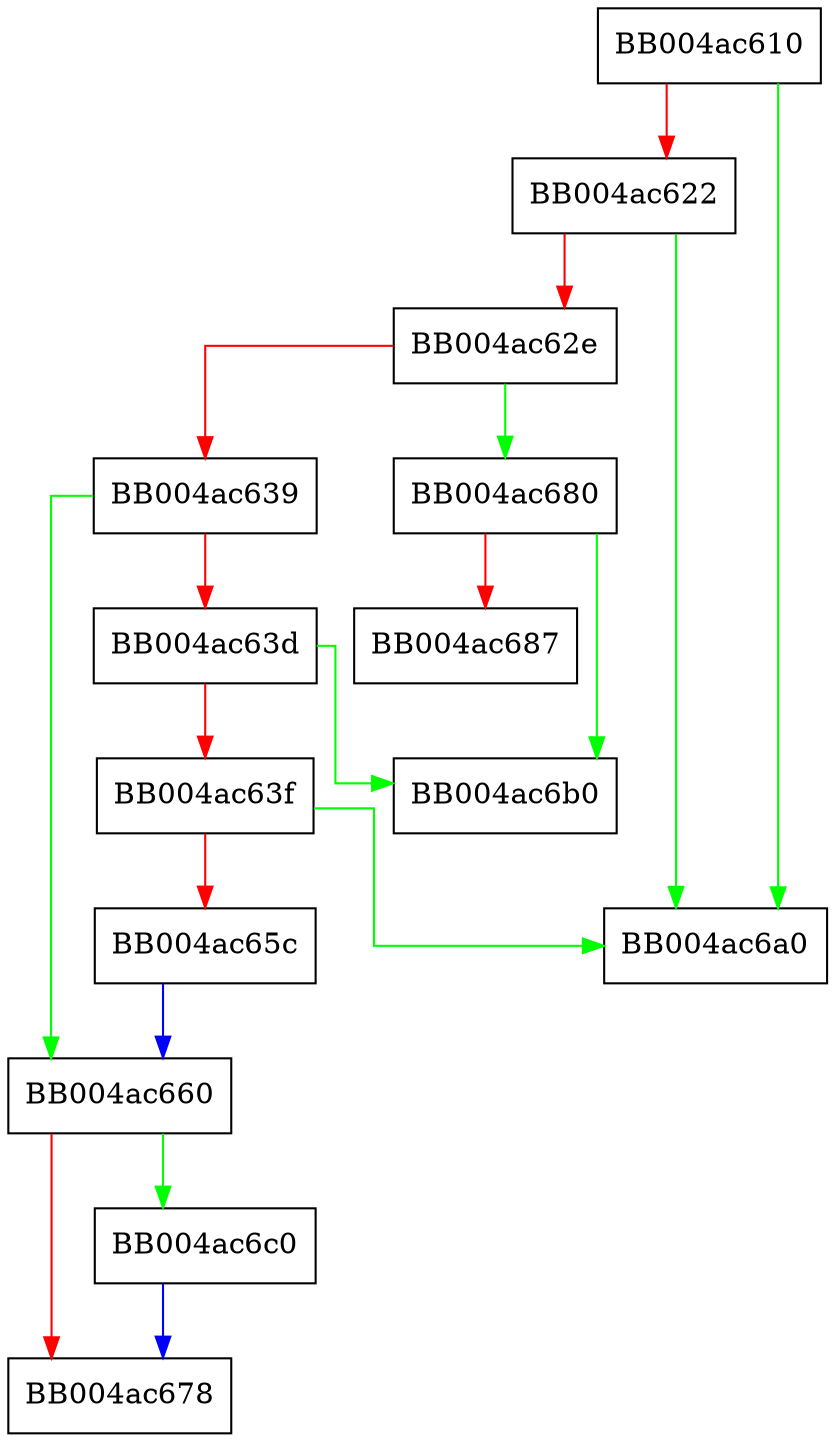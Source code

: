 digraph quic_validate_for_write {
  node [shape="box"];
  graph [splines=ortho];
  BB004ac610 -> BB004ac6a0 [color="green"];
  BB004ac610 -> BB004ac622 [color="red"];
  BB004ac622 -> BB004ac6a0 [color="green"];
  BB004ac622 -> BB004ac62e [color="red"];
  BB004ac62e -> BB004ac680 [color="green"];
  BB004ac62e -> BB004ac639 [color="red"];
  BB004ac639 -> BB004ac660 [color="green"];
  BB004ac639 -> BB004ac63d [color="red"];
  BB004ac63d -> BB004ac6b0 [color="green"];
  BB004ac63d -> BB004ac63f [color="red"];
  BB004ac63f -> BB004ac6a0 [color="green"];
  BB004ac63f -> BB004ac65c [color="red"];
  BB004ac65c -> BB004ac660 [color="blue"];
  BB004ac660 -> BB004ac6c0 [color="green"];
  BB004ac660 -> BB004ac678 [color="red"];
  BB004ac680 -> BB004ac6b0 [color="green"];
  BB004ac680 -> BB004ac687 [color="red"];
  BB004ac6c0 -> BB004ac678 [color="blue"];
}